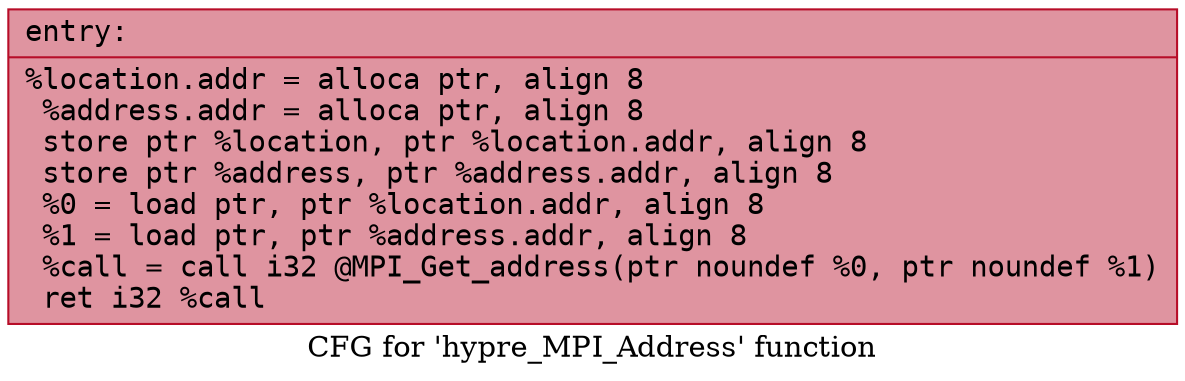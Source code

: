 digraph "CFG for 'hypre_MPI_Address' function" {
	label="CFG for 'hypre_MPI_Address' function";

	Node0x5555d662ad20 [shape=record,color="#b70d28ff", style=filled, fillcolor="#b70d2870" fontname="Courier",label="{entry:\l|  %location.addr = alloca ptr, align 8\l  %address.addr = alloca ptr, align 8\l  store ptr %location, ptr %location.addr, align 8\l  store ptr %address, ptr %address.addr, align 8\l  %0 = load ptr, ptr %location.addr, align 8\l  %1 = load ptr, ptr %address.addr, align 8\l  %call = call i32 @MPI_Get_address(ptr noundef %0, ptr noundef %1)\l  ret i32 %call\l}"];
}
